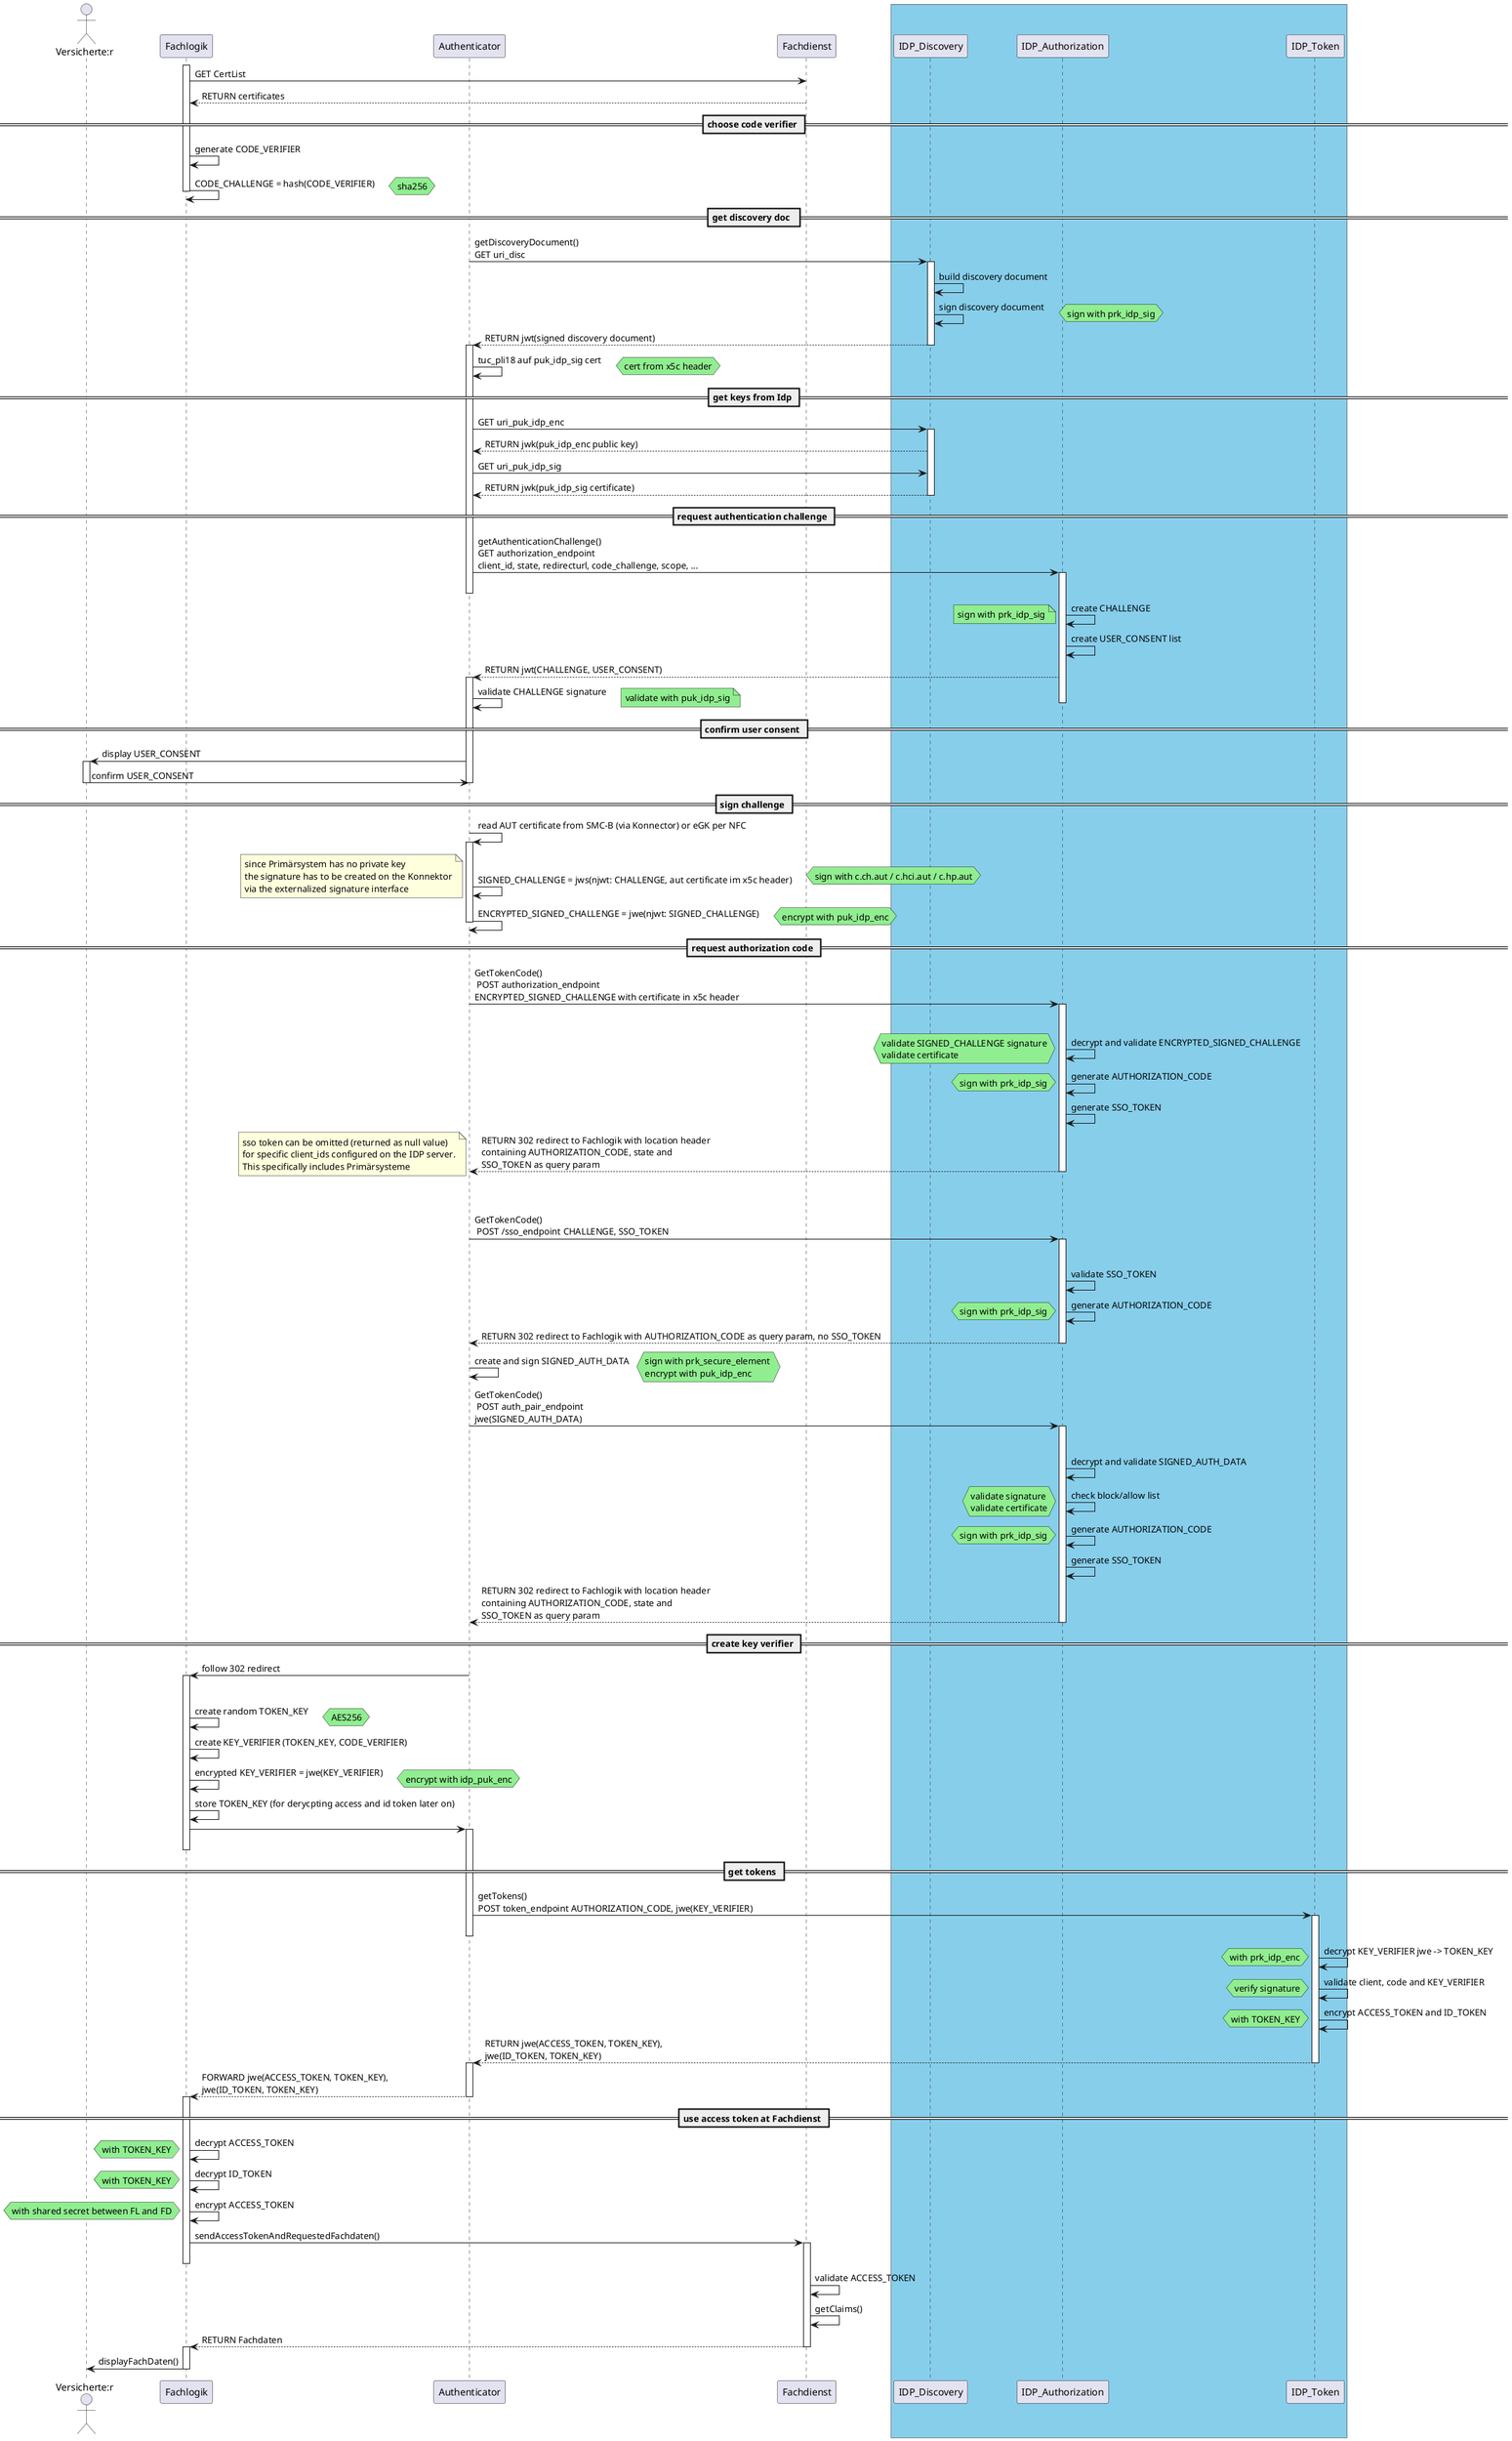 @startuml
!startsub Actors
actor "Versicherte:r" as V
participant "Fachlogik" as FL
participant Authenticator as authM
participant Fachdienst as FD

box #skyblue
participant IDP_Discovery as IDPDisc
participant IDP_Authorization as IDPAuth
participant IDP_Token as IDPToken
endbox
' participant "OC SP/TSL Dienst" as OCSPD
!endsub


!startsub GetCertsFromFD
activate FL
FL -> FD : GET CertList
FL <-- FD : RETURN certificates
!endsub

!startsub ChooseCodeVerifier
== choose code verifier ==

    FL -> FL : generate CODE_VERIFIER
    FL -> FL : CODE_CHALLENGE = hash(CODE_VERIFIER)
    hnote right #lightgreen : sha256
    deactivate FL
!endsub

!startsub GetDiscoveryDoc
== get discovery doc  ==
    authM -> IDPDisc ++ : getDiscoveryDocument()\nGET uri_disc
    IDPDisc -> IDPDisc : build discovery document
    IDPDisc -> IDPDisc : sign discovery document
    hnote right #lightgreen : sign with prk_idp_sig
    authM <-- IDPDisc -- : RETURN jwt(signed discovery document)
    activate authM
    authM -> authM : tuc_pli18 auf puk_idp_sig cert
    hnote right #lightgreen : cert from x5c header
!endsub

!startsub GetKeysFromIDP
== get keys from Idp ==
    authM -> IDPDisc ++ : GET uri_puk_idp_enc
    authM <-- IDPDisc : RETURN jwk(puk_idp_enc public key)
    authM -> IDPDisc : GET uri_puk_idp_sig
    authM <-- IDPDisc -- : RETURN jwk(puk_idp_sig certificate)
!endsub

!startsub RequestAuthenticationChallenge
== request authentication challenge ==
    authM -> IDPAuth ++ : getAuthenticationChallenge()\nGET authorization_endpoint\nclient_id, state, redirecturl, code_challenge, scope, ...
    deactivate authM
    IDPAuth -> IDPAuth : create CHALLENGE
    note left #lightgreen : sign with prk_idp_sig
    IDPAuth -> IDPAuth : create USER_CONSENT list
    IDPAuth --> authM ++ : RETURN jwt(CHALLENGE, USER_CONSENT)
    authM -> authM : validate CHALLENGE signature
    note right #lightgreen : validate with puk_idp_sig
    deactivate IDPAuth
!endsub

!startsub ConfirmUserConsent
== confirm user consent ==
    authM -> V ++ : display USER_CONSENT
    authM <- V -- : confirm USER_CONSENT
    deactivate authM
!endsub


!startsub SignChallenge
== sign challenge ==
    authM -> authM++ : read AUT certificate from SMC-B (via Konnector) or eGK per NFC
    authM -> authM : SIGNED_CHALLENGE = jws(njwt: CHALLENGE, aut certificate im x5c header)
    hnote right #lightgreen : sign with c.ch.aut / c.hci.aut / c.hp.aut
    note left
        since Primärsystem has no private key
        the signature has to be created on the Konnektor
        via the externalized signature interface
    end note
    authM -> authM-- : ENCRYPTED_SIGNED_CHALLENGE = jwe(njwt: SIGNED_CHALLENGE)
    hnote right #lightgreen : encrypt with puk_idp_enc
!endsub

!startsub RequestAuthorizationCodeWithSignedChallenge
== request authorization code ==
    authM -> IDPAuth ++ : GetTokenCode()\n POST authorization_endpoint\nENCRYPTED_SIGNED_CHALLENGE with certificate in x5c header
    deactivate authM
    IDPAuth -> IDPAuth : decrypt and validate ENCRYPTED_SIGNED_CHALLENGE
    hnote left #lightgreen : validate SIGNED_CHALLENGE signature\nvalidate certificate
    IDPAuth -> IDPAuth : generate AUTHORIZATION_CODE
    hnote left #lightgreen : sign with prk_idp_sig
    IDPAuth -> IDPAuth : generate SSO_TOKEN
    IDPAuth --> authM : RETURN 302 redirect to Fachlogik with location header\ncontaining AUTHORIZATION_CODE, state and\nSSO_TOKEN as query param
    note left : sso token can be omitted (returned as null value)\nfor specific client_ids configured on the IDP server.\nThis specifically includes Primärsysteme
    deactivate authM
    deactivate IDPAuth
    ||45||
!endsub

!startsub RequestAuthorizationCodeWithSSOToken
    authM -> IDPAuth ++ : GetTokenCode()\n POST /sso_endpoint CHALLENGE, SSO_TOKEN
    deactivate authM
    IDPAuth -> IDPAuth : validate SSO_TOKEN
    IDPAuth -> IDPAuth: generate AUTHORIZATION_CODE
    hnote left #lightgreen : sign with prk_idp_sig
    IDPAuth --> authM : RETURN 302 redirect to Fachlogik with AUTHORIZATION_CODE as query param, no SSO_TOKEN
    deactivate IDPAuth
    deactivate authM
!endsub

!startsub RequestAuthorizationCodeWithAltAuth
    authM -> authM : create and sign SIGNED_AUTH_DATA
    hnote right #lightgreen : sign with prk_secure_element \nencrypt with puk_idp_enc
    authM -> IDPAuth ++ : GetTokenCode()\n POST auth_pair_endpoint\njwe(SIGNED_AUTH_DATA)
    deactivate authM
    IDPAuth -> IDPAuth : decrypt and validate SIGNED_AUTH_DATA
    IDPAuth -> IDPAuth : check block/allow list
    hnote left #lightgreen : validate signature\nvalidate certificate
    IDPAuth -> IDPAuth : generate AUTHORIZATION_CODE
    hnote left #lightgreen : sign with prk_idp_sig
    IDPAuth -> IDPAuth : generate SSO_TOKEN
    IDPAuth --> authM : RETURN 302 redirect to Fachlogik with location header\ncontaining AUTHORIZATION_CODE, state and\nSSO_TOKEN as query param
    deactivate IDPAuth
    deactivate authM
!endsub

!startsub CreateKeyVerifier
== create key verifier ==
    authM -> FL ++ : follow 302 redirect
    deactivate authM
    FL -> FL : create random TOKEN_KEY
    hnote right #lightgreen : AES256
    FL -> FL : create KEY_VERIFIER (TOKEN_KEY, CODE_VERIFIER)
    FL -> FL : encrypted KEY_VERIFIER = jwe(KEY_VERIFIER)
    hnote right #lightgreen : encrypt with idp_puk_enc
    FL -> FL : store TOKEN_KEY (for derycpting access and id token later on)
    FL -> authM ++
    deactivate FL
!endsub

!startsub GetTokens
== get tokens ==

    authM -> IDPToken ++ : getTokens()\nPOST token_endpoint AUTHORIZATION_CODE, jwe(KEY_VERIFIER)
    deactivate authM
    IDPToken -> IDPToken : decrypt KEY_VERIFIER jwe -> TOKEN_KEY
    hnote left #lightgreen : with prk_idp_enc
    IDPToken -> IDPToken : validate client, code and KEY_VERIFIER
    hnote left #lightgreen : verify signature
    IDPToken -> IDPToken : encrypt ACCESS_TOKEN and ID_TOKEN
    hnote left #lightgreen : with TOKEN_KEY
    authM <-- IDPToken -- : RETURN jwe(ACCESS_TOKEN, TOKEN_KEY),\njwe(ID_TOKEN, TOKEN_KEY)
    activate authM
    authM --> FL : FORWARD jwe(ACCESS_TOKEN, TOKEN_KEY),\njwe(ID_TOKEN, TOKEN_KEY)
    deactivate authM
!endsub

!startsub UseAccessTokenAtFD
== use access token at Fachdienst ==

    activate FL
    FL -> FL : decrypt ACCESS_TOKEN
    hnote left #lightgreen : with TOKEN_KEY
    FL -> FL : decrypt ID_TOKEN
    hnote left #lightgreen : with TOKEN_KEY
    FL -> FL : encrypt ACCESS_TOKEN
    hnote left #lightgreen : with shared secret between FL and FD
    FL -> FD ++ : sendAccessTokenAndRequestedFachdaten()
    deactivate FL
    FD -> FD : validate ACCESS_TOKEN
    FD -> FD : getClaims()
    FL <-- FD -- : RETURN Fachdaten
    activate FL
    FL -> V : displayFachDaten()
    deactivate FL
!endsub

@enduml